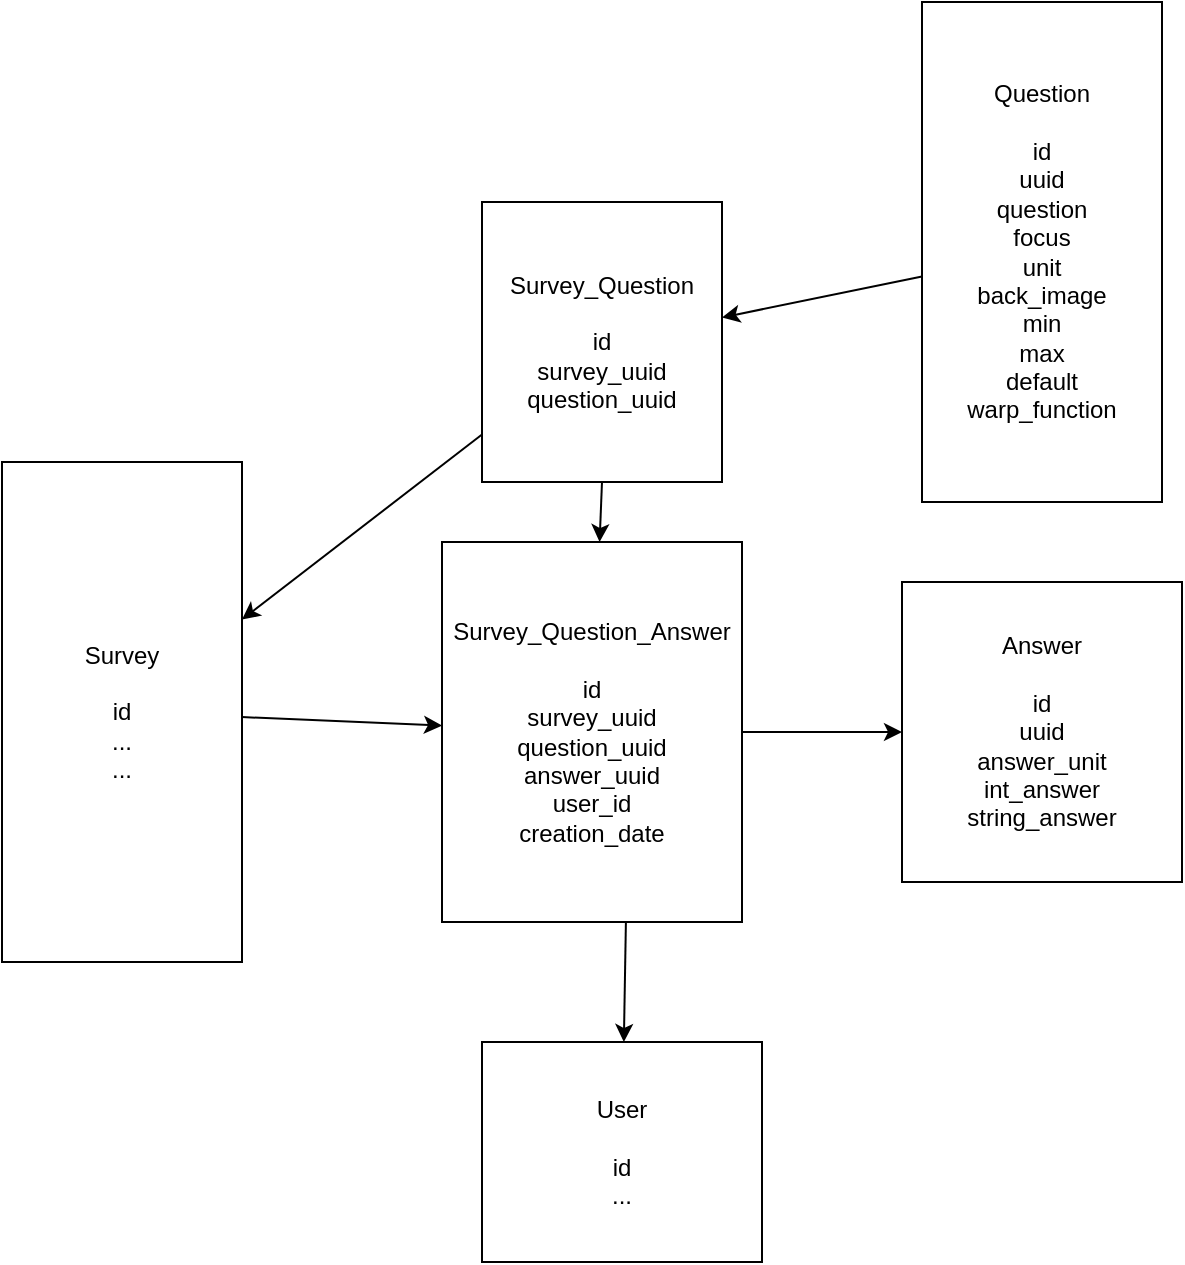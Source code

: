 <mxfile>
    <diagram id="YRbo-Sp2Q4J2ANg555Y-" name="Page-1">
        <mxGraphModel dx="939" dy="879" grid="1" gridSize="10" guides="1" tooltips="1" connect="1" arrows="1" fold="1" page="1" pageScale="1" pageWidth="850" pageHeight="1100" math="0" shadow="0">
            <root>
                <mxCell id="0"/>
                <mxCell id="1" parent="0"/>
                <mxCell id="5" value="" style="edgeStyle=none;html=1;" edge="1" parent="1" source="3" target="4">
                    <mxGeometry relative="1" as="geometry"/>
                </mxCell>
                <mxCell id="3" value="Question&lt;br&gt;&lt;br&gt;id&lt;br&gt;uuid&lt;br&gt;question&lt;br&gt;focus&lt;br&gt;unit&lt;br&gt;back_image&lt;br&gt;min&lt;br&gt;max&lt;br&gt;default&lt;br&gt;warp_function" style="whiteSpace=wrap;html=1;" vertex="1" parent="1">
                    <mxGeometry x="490" y="540" width="120" height="250" as="geometry"/>
                </mxCell>
                <mxCell id="7" value="" style="edgeStyle=none;html=1;" edge="1" parent="1" source="4" target="6">
                    <mxGeometry relative="1" as="geometry"/>
                </mxCell>
                <mxCell id="4" value="Survey_Question&lt;br&gt;&lt;br&gt;id&lt;br&gt;survey_uuid&lt;br&gt;question_uuid" style="whiteSpace=wrap;html=1;" vertex="1" parent="1">
                    <mxGeometry x="270" y="640" width="120" height="140" as="geometry"/>
                </mxCell>
                <mxCell id="9" value="" style="edgeStyle=none;html=1;exitX=0.5;exitY=1;exitDx=0;exitDy=0;" edge="1" parent="1" source="4" target="8">
                    <mxGeometry relative="1" as="geometry"/>
                </mxCell>
                <mxCell id="12" value="" style="edgeStyle=none;html=1;" edge="1" parent="1" source="6" target="8">
                    <mxGeometry relative="1" as="geometry"/>
                </mxCell>
                <mxCell id="6" value="Survey&lt;br&gt;&lt;br&gt;id&lt;br&gt;...&lt;br&gt;..." style="whiteSpace=wrap;html=1;" vertex="1" parent="1">
                    <mxGeometry x="30" y="770" width="120" height="250" as="geometry"/>
                </mxCell>
                <mxCell id="11" value="" style="edgeStyle=none;html=1;" edge="1" parent="1" source="8" target="10">
                    <mxGeometry relative="1" as="geometry"/>
                </mxCell>
                <mxCell id="8" value="Survey_Question_Answer&lt;br&gt;&lt;br&gt;id&lt;br&gt;survey_uuid&lt;br&gt;question_uuid&lt;br&gt;answer_uuid&lt;br&gt;user_id&lt;br&gt;creation_date" style="whiteSpace=wrap;html=1;" vertex="1" parent="1">
                    <mxGeometry x="250" y="810" width="150" height="190" as="geometry"/>
                </mxCell>
                <mxCell id="14" value="" style="edgeStyle=none;html=1;exitX=0.613;exitY=1.001;exitDx=0;exitDy=0;exitPerimeter=0;" edge="1" parent="1" source="8" target="13">
                    <mxGeometry relative="1" as="geometry"/>
                </mxCell>
                <mxCell id="10" value="Answer&lt;br&gt;&lt;br&gt;id&lt;br&gt;uuid&lt;br&gt;answer_unit&lt;br&gt;int_answer&lt;br&gt;string_answer" style="whiteSpace=wrap;html=1;" vertex="1" parent="1">
                    <mxGeometry x="480" y="830" width="140" height="150" as="geometry"/>
                </mxCell>
                <mxCell id="13" value="User&lt;br&gt;&lt;br&gt;id&lt;br&gt;..." style="whiteSpace=wrap;html=1;" vertex="1" parent="1">
                    <mxGeometry x="270" y="1060" width="140" height="110" as="geometry"/>
                </mxCell>
            </root>
        </mxGraphModel>
    </diagram>
</mxfile>